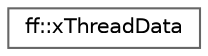 digraph "类继承关系图"
{
 // LATEX_PDF_SIZE
  bgcolor="transparent";
  edge [fontname=Helvetica,fontsize=10,labelfontname=Helvetica,labelfontsize=10];
  node [fontname=Helvetica,fontsize=10,shape=box,height=0.2,width=0.4];
  rankdir="LR";
  Node0 [id="Node000000",label="ff::xThreadData",height=0.2,width=0.4,color="grey40", fillcolor="white", style="filled",URL="$structff_1_1x_thread_data.html",tooltip=" "];
}
